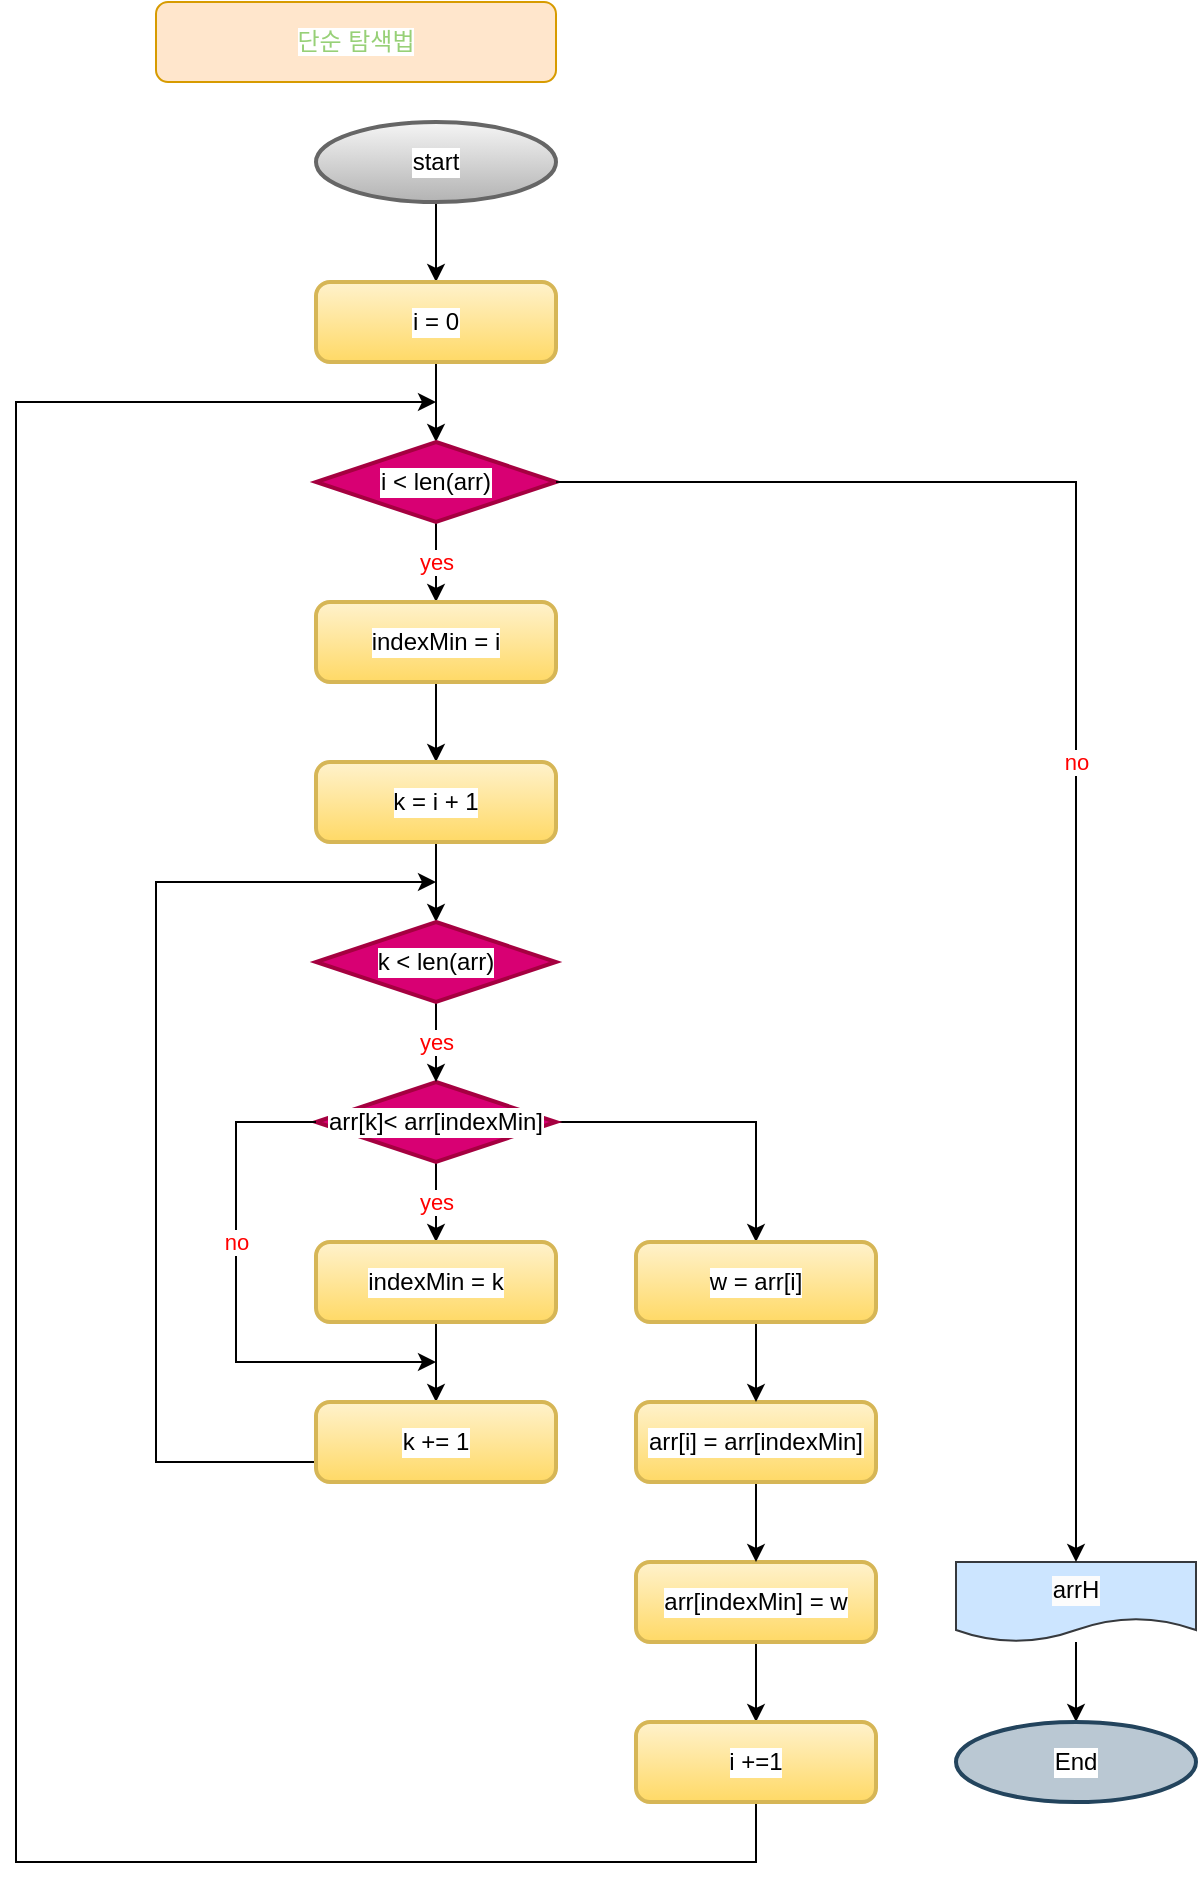 <mxfile version="16.4.0" type="device"><diagram id="BaBo6vdaXhiV6UnceIjP" name="Page-1"><mxGraphModel dx="1135" dy="825" grid="1" gridSize="10" guides="1" tooltips="1" connect="1" arrows="1" fold="1" page="1" pageScale="1" pageWidth="827" pageHeight="1169" math="0" shadow="0"><root><mxCell id="0"/><mxCell id="1" parent="0"/><mxCell id="J4I9SRRbLk-RXQcwEkUD-1" value="&lt;font color=&quot;#97d077&quot; style=&quot;background-color: rgb(255 , 255 , 255)&quot;&gt;단순 탐색법&lt;/font&gt;" style="rounded=1;whiteSpace=wrap;html=1;fillColor=#ffe6cc;strokeColor=#d79b00;" vertex="1" parent="1"><mxGeometry x="280" y="20" width="200" height="40" as="geometry"/></mxCell><mxCell id="J4I9SRRbLk-RXQcwEkUD-56" value="" style="edgeStyle=orthogonalEdgeStyle;rounded=0;orthogonalLoop=1;jettySize=auto;html=1;fontColor=#FF0000;" edge="1" parent="1" source="J4I9SRRbLk-RXQcwEkUD-2" target="J4I9SRRbLk-RXQcwEkUD-3"><mxGeometry relative="1" as="geometry"/></mxCell><mxCell id="J4I9SRRbLk-RXQcwEkUD-2" value="&lt;font color=&quot;#000000&quot;&gt;start&lt;/font&gt;" style="strokeWidth=2;html=1;shape=mxgraph.flowchart.start_2;whiteSpace=wrap;labelBackgroundColor=#FFFFFF;fillColor=#f5f5f5;strokeColor=#666666;gradientColor=#b3b3b3;" vertex="1" parent="1"><mxGeometry x="360" y="80" width="120" height="40" as="geometry"/></mxCell><mxCell id="J4I9SRRbLk-RXQcwEkUD-57" value="" style="edgeStyle=orthogonalEdgeStyle;rounded=0;orthogonalLoop=1;jettySize=auto;html=1;fontColor=#FF0000;" edge="1" parent="1" source="J4I9SRRbLk-RXQcwEkUD-3" target="J4I9SRRbLk-RXQcwEkUD-4"><mxGeometry relative="1" as="geometry"/></mxCell><mxCell id="J4I9SRRbLk-RXQcwEkUD-3" value="i = 0" style="rounded=1;whiteSpace=wrap;html=1;absoluteArcSize=1;arcSize=14;strokeWidth=2;labelBackgroundColor=#FFFFFF;fillColor=#fff2cc;gradientColor=#ffd966;strokeColor=#d6b656;" vertex="1" parent="1"><mxGeometry x="360" y="160" width="120" height="40" as="geometry"/></mxCell><mxCell id="J4I9SRRbLk-RXQcwEkUD-58" value="yes" style="edgeStyle=orthogonalEdgeStyle;rounded=0;orthogonalLoop=1;jettySize=auto;html=1;fontColor=#FF0000;" edge="1" parent="1" source="J4I9SRRbLk-RXQcwEkUD-4" target="J4I9SRRbLk-RXQcwEkUD-55"><mxGeometry relative="1" as="geometry"/></mxCell><mxCell id="J4I9SRRbLk-RXQcwEkUD-4" value="&lt;font color=&quot;#000000&quot;&gt;i &amp;lt; len(arr)&lt;/font&gt;" style="strokeWidth=2;html=1;shape=mxgraph.flowchart.decision;whiteSpace=wrap;labelBackgroundColor=#FFFFFF;fontColor=#ffffff;fillColor=#d80073;strokeColor=#A50040;" vertex="1" parent="1"><mxGeometry x="360" y="240" width="120" height="40" as="geometry"/></mxCell><mxCell id="J4I9SRRbLk-RXQcwEkUD-89" value="" style="edgeStyle=orthogonalEdgeStyle;rounded=0;orthogonalLoop=1;jettySize=auto;html=1;fontColor=#FF0000;" edge="1" parent="1" source="J4I9SRRbLk-RXQcwEkUD-22" target="J4I9SRRbLk-RXQcwEkUD-24"><mxGeometry relative="1" as="geometry"/></mxCell><mxCell id="J4I9SRRbLk-RXQcwEkUD-22" value="&lt;font color=&quot;#000000&quot;&gt;arrH&lt;/font&gt;" style="shape=document;whiteSpace=wrap;html=1;boundedLbl=1;labelBackgroundColor=#FCFCFC;fillColor=#cce5ff;strokeColor=#36393d;" vertex="1" parent="1"><mxGeometry x="680" y="800" width="120" height="40" as="geometry"/></mxCell><mxCell id="J4I9SRRbLk-RXQcwEkUD-24" value="End" style="strokeWidth=2;html=1;shape=mxgraph.flowchart.start_2;whiteSpace=wrap;labelBackgroundColor=#FFFFFF;fillColor=#bac8d3;strokeColor=#23445d;" vertex="1" parent="1"><mxGeometry x="680" y="880" width="120" height="40" as="geometry"/></mxCell><mxCell id="J4I9SRRbLk-RXQcwEkUD-62" value="" style="edgeStyle=orthogonalEdgeStyle;rounded=0;orthogonalLoop=1;jettySize=auto;html=1;fontColor=#FF0000;" edge="1" parent="1" source="J4I9SRRbLk-RXQcwEkUD-55" target="J4I9SRRbLk-RXQcwEkUD-60"><mxGeometry relative="1" as="geometry"/></mxCell><mxCell id="J4I9SRRbLk-RXQcwEkUD-55" value="indexMin = i" style="rounded=1;whiteSpace=wrap;html=1;absoluteArcSize=1;arcSize=14;strokeWidth=2;labelBackgroundColor=#FFFFFF;fillColor=#fff2cc;gradientColor=#ffd966;strokeColor=#d6b656;" vertex="1" parent="1"><mxGeometry x="360" y="320" width="120" height="40" as="geometry"/></mxCell><mxCell id="J4I9SRRbLk-RXQcwEkUD-80" value="yes" style="edgeStyle=orthogonalEdgeStyle;rounded=0;orthogonalLoop=1;jettySize=auto;html=1;entryX=0.5;entryY=0;entryDx=0;entryDy=0;fontColor=#FF0000;" edge="1" parent="1" source="J4I9SRRbLk-RXQcwEkUD-59" target="J4I9SRRbLk-RXQcwEkUD-63"><mxGeometry relative="1" as="geometry"/></mxCell><mxCell id="J4I9SRRbLk-RXQcwEkUD-90" style="edgeStyle=orthogonalEdgeStyle;rounded=0;orthogonalLoop=1;jettySize=auto;html=1;entryX=0.5;entryY=0;entryDx=0;entryDy=0;fontColor=#FF0000;" edge="1" parent="1" source="J4I9SRRbLk-RXQcwEkUD-59" target="J4I9SRRbLk-RXQcwEkUD-85"><mxGeometry relative="1" as="geometry"/></mxCell><mxCell id="J4I9SRRbLk-RXQcwEkUD-59" value="&lt;font color=&quot;#000000&quot;&gt;arr[k]&amp;lt; arr[indexMin]&lt;/font&gt;" style="strokeWidth=2;html=1;shape=mxgraph.flowchart.decision;whiteSpace=wrap;labelBackgroundColor=#FFFFFF;fontColor=#ffffff;fillColor=#d80073;strokeColor=#A50040;" vertex="1" parent="1"><mxGeometry x="360" y="560" width="120" height="40" as="geometry"/></mxCell><mxCell id="J4I9SRRbLk-RXQcwEkUD-67" value="" style="edgeStyle=orthogonalEdgeStyle;rounded=0;orthogonalLoop=1;jettySize=auto;html=1;fontColor=#FF0000;" edge="1" parent="1" source="J4I9SRRbLk-RXQcwEkUD-60" target="J4I9SRRbLk-RXQcwEkUD-66"><mxGeometry relative="1" as="geometry"/></mxCell><mxCell id="J4I9SRRbLk-RXQcwEkUD-60" value="k = i + 1" style="rounded=1;whiteSpace=wrap;html=1;absoluteArcSize=1;arcSize=14;strokeWidth=2;labelBackgroundColor=#FFFFFF;fillColor=#fff2cc;gradientColor=#ffd966;strokeColor=#d6b656;" vertex="1" parent="1"><mxGeometry x="360" y="400" width="120" height="40" as="geometry"/></mxCell><mxCell id="J4I9SRRbLk-RXQcwEkUD-79" value="" style="edgeStyle=orthogonalEdgeStyle;rounded=0;orthogonalLoop=1;jettySize=auto;html=1;fontColor=#FF0000;" edge="1" parent="1" source="J4I9SRRbLk-RXQcwEkUD-63" target="J4I9SRRbLk-RXQcwEkUD-78"><mxGeometry relative="1" as="geometry"/></mxCell><mxCell id="J4I9SRRbLk-RXQcwEkUD-63" value="indexMin = k" style="rounded=1;whiteSpace=wrap;html=1;absoluteArcSize=1;arcSize=14;strokeWidth=2;labelBackgroundColor=#FFFFFF;fillColor=#fff2cc;gradientColor=#ffd966;strokeColor=#d6b656;" vertex="1" parent="1"><mxGeometry x="360" y="640" width="120" height="40" as="geometry"/></mxCell><mxCell id="J4I9SRRbLk-RXQcwEkUD-82" value="yes" style="edgeStyle=orthogonalEdgeStyle;rounded=0;orthogonalLoop=1;jettySize=auto;html=1;fontColor=#FF0000;" edge="1" parent="1" source="J4I9SRRbLk-RXQcwEkUD-66" target="J4I9SRRbLk-RXQcwEkUD-59"><mxGeometry relative="1" as="geometry"/></mxCell><mxCell id="J4I9SRRbLk-RXQcwEkUD-88" value="no" style="edgeStyle=orthogonalEdgeStyle;rounded=0;orthogonalLoop=1;jettySize=auto;html=1;entryX=0.5;entryY=0;entryDx=0;entryDy=0;fontColor=#FF0000;exitX=1;exitY=0.5;exitDx=0;exitDy=0;exitPerimeter=0;" edge="1" parent="1" source="J4I9SRRbLk-RXQcwEkUD-4" target="J4I9SRRbLk-RXQcwEkUD-22"><mxGeometry relative="1" as="geometry"><mxPoint x="490" y="260" as="sourcePoint"/><Array as="points"><mxPoint x="740" y="260"/></Array></mxGeometry></mxCell><mxCell id="J4I9SRRbLk-RXQcwEkUD-95" value="no" style="edgeStyle=orthogonalEdgeStyle;rounded=0;orthogonalLoop=1;jettySize=auto;html=1;fontColor=#FF0000;exitX=0;exitY=0.5;exitDx=0;exitDy=0;exitPerimeter=0;" edge="1" parent="1" source="J4I9SRRbLk-RXQcwEkUD-59"><mxGeometry x="-0.231" relative="1" as="geometry"><mxPoint x="420" y="700" as="targetPoint"/><mxPoint x="350" y="580" as="sourcePoint"/><Array as="points"><mxPoint x="320" y="580"/><mxPoint x="320" y="700"/></Array><mxPoint as="offset"/></mxGeometry></mxCell><mxCell id="J4I9SRRbLk-RXQcwEkUD-66" value="&lt;font color=&quot;#000000&quot;&gt;k &amp;lt; len(arr)&lt;/font&gt;" style="strokeWidth=2;html=1;shape=mxgraph.flowchart.decision;whiteSpace=wrap;labelBackgroundColor=#FFFFFF;fontColor=#ffffff;fillColor=#d80073;strokeColor=#A50040;" vertex="1" parent="1"><mxGeometry x="360" y="480" width="120" height="40" as="geometry"/></mxCell><mxCell id="J4I9SRRbLk-RXQcwEkUD-81" style="edgeStyle=orthogonalEdgeStyle;rounded=0;orthogonalLoop=1;jettySize=auto;html=1;fontColor=#FF0000;" edge="1" parent="1" source="J4I9SRRbLk-RXQcwEkUD-78"><mxGeometry relative="1" as="geometry"><mxPoint x="420" y="460" as="targetPoint"/><Array as="points"><mxPoint x="280" y="750"/><mxPoint x="280" y="460"/></Array></mxGeometry></mxCell><mxCell id="J4I9SRRbLk-RXQcwEkUD-78" value="k += 1" style="rounded=1;whiteSpace=wrap;html=1;absoluteArcSize=1;arcSize=14;strokeWidth=2;labelBackgroundColor=#FFFFFF;fillColor=#fff2cc;gradientColor=#ffd966;strokeColor=#d6b656;" vertex="1" parent="1"><mxGeometry x="360" y="720" width="120" height="40" as="geometry"/></mxCell><mxCell id="J4I9SRRbLk-RXQcwEkUD-93" value="" style="edgeStyle=orthogonalEdgeStyle;rounded=0;orthogonalLoop=1;jettySize=auto;html=1;fontColor=#FF0000;" edge="1" parent="1" source="J4I9SRRbLk-RXQcwEkUD-83" target="J4I9SRRbLk-RXQcwEkUD-87"><mxGeometry relative="1" as="geometry"/></mxCell><mxCell id="J4I9SRRbLk-RXQcwEkUD-83" value="arr[indexMin] = w" style="rounded=1;whiteSpace=wrap;html=1;absoluteArcSize=1;arcSize=14;strokeWidth=2;labelBackgroundColor=#FFFFFF;fillColor=#fff2cc;gradientColor=#ffd966;strokeColor=#d6b656;" vertex="1" parent="1"><mxGeometry x="520" y="800" width="120" height="40" as="geometry"/></mxCell><mxCell id="J4I9SRRbLk-RXQcwEkUD-92" value="" style="edgeStyle=orthogonalEdgeStyle;rounded=0;orthogonalLoop=1;jettySize=auto;html=1;fontColor=#FF0000;" edge="1" parent="1" source="J4I9SRRbLk-RXQcwEkUD-84" target="J4I9SRRbLk-RXQcwEkUD-83"><mxGeometry relative="1" as="geometry"/></mxCell><mxCell id="J4I9SRRbLk-RXQcwEkUD-84" value="arr[i] = arr[indexMin]" style="rounded=1;whiteSpace=wrap;html=1;absoluteArcSize=1;arcSize=14;strokeWidth=2;labelBackgroundColor=#FFFFFF;fillColor=#fff2cc;gradientColor=#ffd966;strokeColor=#d6b656;" vertex="1" parent="1"><mxGeometry x="520" y="720" width="120" height="40" as="geometry"/></mxCell><mxCell id="J4I9SRRbLk-RXQcwEkUD-91" value="" style="edgeStyle=orthogonalEdgeStyle;rounded=0;orthogonalLoop=1;jettySize=auto;html=1;fontColor=#FF0000;" edge="1" parent="1" source="J4I9SRRbLk-RXQcwEkUD-85" target="J4I9SRRbLk-RXQcwEkUD-84"><mxGeometry relative="1" as="geometry"/></mxCell><mxCell id="J4I9SRRbLk-RXQcwEkUD-85" value="w = arr[i]" style="rounded=1;whiteSpace=wrap;html=1;absoluteArcSize=1;arcSize=14;strokeWidth=2;labelBackgroundColor=#FFFFFF;fillColor=#fff2cc;gradientColor=#ffd966;strokeColor=#d6b656;" vertex="1" parent="1"><mxGeometry x="520" y="640" width="120" height="40" as="geometry"/></mxCell><mxCell id="J4I9SRRbLk-RXQcwEkUD-94" style="edgeStyle=orthogonalEdgeStyle;rounded=0;orthogonalLoop=1;jettySize=auto;html=1;fontColor=#FF0000;" edge="1" parent="1" source="J4I9SRRbLk-RXQcwEkUD-87"><mxGeometry relative="1" as="geometry"><mxPoint x="420" y="220" as="targetPoint"/><Array as="points"><mxPoint x="580" y="950"/><mxPoint x="210" y="950"/><mxPoint x="210" y="220"/></Array></mxGeometry></mxCell><mxCell id="J4I9SRRbLk-RXQcwEkUD-87" value="i +=1" style="rounded=1;whiteSpace=wrap;html=1;absoluteArcSize=1;arcSize=14;strokeWidth=2;labelBackgroundColor=#FFFFFF;fillColor=#fff2cc;gradientColor=#ffd966;strokeColor=#d6b656;" vertex="1" parent="1"><mxGeometry x="520" y="880" width="120" height="40" as="geometry"/></mxCell></root></mxGraphModel></diagram></mxfile>